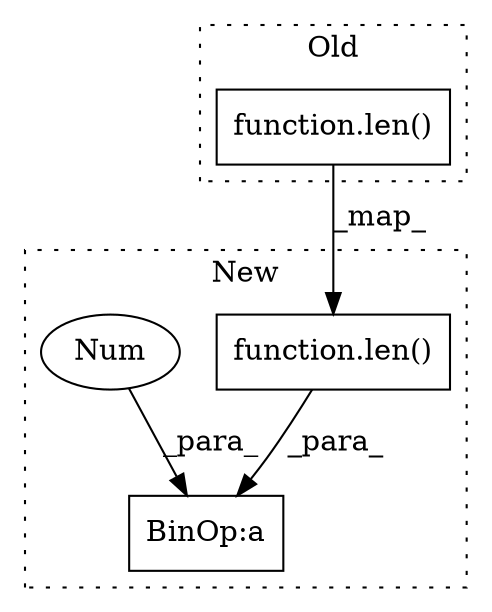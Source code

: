 digraph G {
subgraph cluster0 {
1 [label="function.len()" a="75" s="338,354" l="4,1" shape="box"];
label = "Old";
style="dotted";
}
subgraph cluster1 {
2 [label="function.len()" a="75" s="338,354" l="4,1" shape="box"];
3 [label="BinOp:a" a="82" s="424" l="3" shape="box"];
4 [label="Num" a="76" s="427" l="1" shape="ellipse"];
label = "New";
style="dotted";
}
1 -> 2 [label="_map_"];
2 -> 3 [label="_para_"];
4 -> 3 [label="_para_"];
}